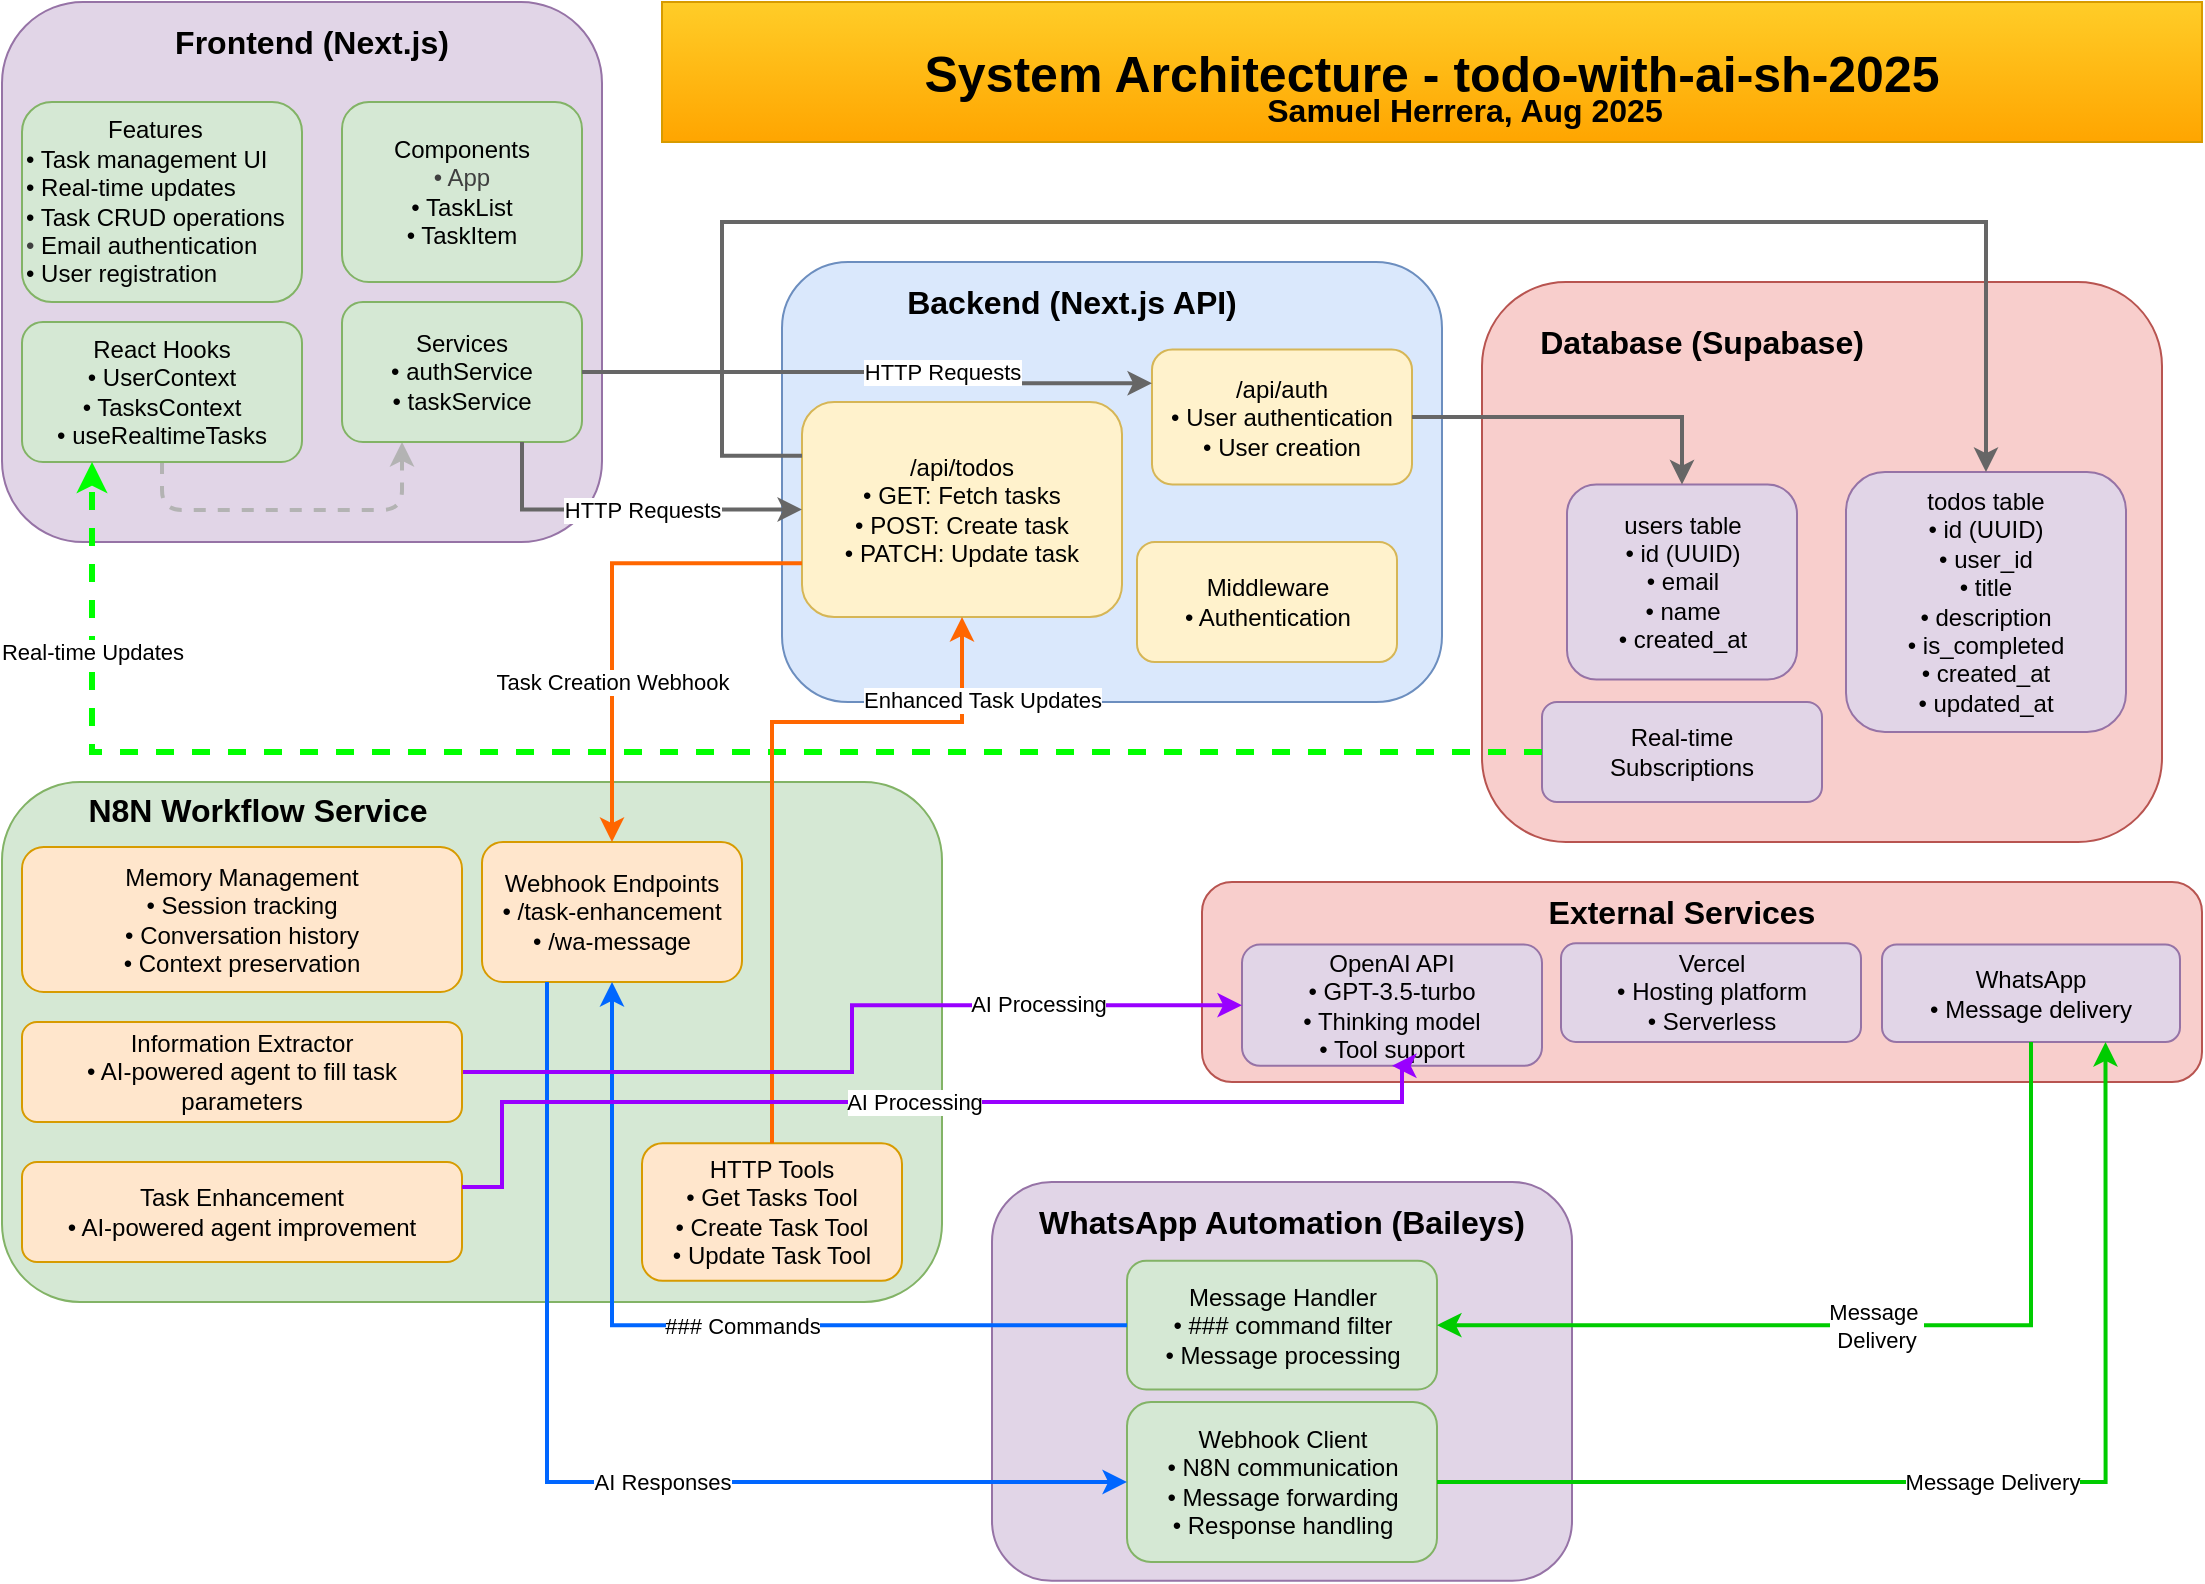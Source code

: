 <mxfile>
    <diagram name="Todo App Architecture" id="architecture">
        <mxGraphModel dx="1602" dy="866" grid="1" gridSize="10" guides="1" tooltips="1" connect="1" arrows="1" fold="1" page="1" pageScale="1" pageWidth="1169" pageHeight="827" math="0" shadow="0">
            <root>
                <mxCell id="0"/>
                <mxCell id="1" parent="0"/>
                <mxCell id="title" value="&lt;font style=&quot;font-size: 25px; line-height: 100%;&quot;&gt;System Architecture -&amp;nbsp;&lt;span style=&quot;color: rgb(0, 0, 0);&quot;&gt;todo-with-ai-sh-2025&lt;/span&gt;&lt;/font&gt;" style="text;html=1;strokeColor=#d79b00;fillColor=#ffcd28;align=center;verticalAlign=middle;whiteSpace=wrap;rounded=0;fontSize=28;fontStyle=1;gradientColor=#ffa500;" parent="1" vertex="1">
                    <mxGeometry x="380" y="20" width="770" height="70" as="geometry"/>
                </mxCell>
                <mxCell id="frontend-container" value="" style="rounded=1;whiteSpace=wrap;html=1;fillColor=#e1d5e7;strokeColor=#9673a6;fontSize=14;fontStyle=1;" parent="1" vertex="1">
                    <mxGeometry x="50" y="20" width="300" height="270" as="geometry"/>
                </mxCell>
                <mxCell id="frontend-title" value="Frontend (Next.js)" style="text;html=1;strokeColor=none;fillColor=none;align=center;verticalAlign=middle;whiteSpace=wrap;rounded=0;fontSize=16;fontStyle=1;" parent="1" vertex="1">
                    <mxGeometry x="120" y="30" width="170" height="20" as="geometry"/>
                </mxCell>
                <mxCell id="app-component" value="&lt;div style=&quot;text-align: center;&quot;&gt;&lt;span style=&quot;background-color: transparent;&quot;&gt;Features&lt;/span&gt;&lt;/div&gt;&lt;div&gt;• Task management UI&lt;br&gt;• Real-time updates&lt;br&gt;• Task CRUD operations&lt;br&gt;&lt;span style=&quot;color: rgb(63, 63, 63);&quot;&gt;•&amp;nbsp;&lt;/span&gt;&lt;span style=&quot;background-color: transparent;&quot;&gt;Email authentication&lt;/span&gt;&lt;/div&gt;&lt;div&gt;&lt;div&gt;&lt;span style=&quot;color: rgb(0, 0, 0);&quot;&gt;• User registration&lt;/span&gt;&lt;/div&gt;&lt;/div&gt;" style="rounded=1;whiteSpace=wrap;html=1;fillColor=#d5e8d4;strokeColor=#82b366;align=left;" parent="1" vertex="1">
                    <mxGeometry x="60" y="70" width="140" height="100" as="geometry"/>
                </mxCell>
                <mxCell id="task-components" value="Components&lt;br&gt;&lt;span style=&quot;color: rgb(63, 63, 63);&quot;&gt;• App&lt;/span&gt;&lt;br&gt;&lt;div&gt;• TaskList&lt;br&gt;• TaskItem&lt;/div&gt;" style="rounded=1;whiteSpace=wrap;html=1;fillColor=#d5e8d4;strokeColor=#82b366;" parent="1" vertex="1">
                    <mxGeometry x="220" y="70" width="120" height="90" as="geometry"/>
                </mxCell>
                <mxCell id="8" style="edgeStyle=none;html=1;exitX=0.5;exitY=1;exitDx=0;exitDy=0;entryX=0.25;entryY=1;entryDx=0;entryDy=0;dashed=1;strokeColor=#B3B3B3;strokeWidth=2;" parent="1" source="hooks" target="services" edge="1">
                    <mxGeometry relative="1" as="geometry">
                        <Array as="points">
                            <mxPoint x="130" y="274"/>
                            <mxPoint x="250" y="274"/>
                        </Array>
                    </mxGeometry>
                </mxCell>
                <mxCell id="hooks" value="React Hooks&#xa;• UserContext&#xa;• TasksContext&#xa;• useRealtimeTasks" style="rounded=1;whiteSpace=wrap;html=1;fillColor=#d5e8d4;strokeColor=#82b366;" parent="1" vertex="1">
                    <mxGeometry x="60" y="180" width="140" height="70" as="geometry"/>
                </mxCell>
                <mxCell id="backend-container" value="" style="rounded=1;whiteSpace=wrap;html=1;fillColor=#dae8fc;strokeColor=#6c8ebf;fontSize=14;fontStyle=1;" parent="1" vertex="1">
                    <mxGeometry x="440" y="150" width="330" height="220" as="geometry"/>
                </mxCell>
                <mxCell id="backend-title" value="Backend (Next.js API)" style="text;html=1;strokeColor=none;fillColor=none;align=center;verticalAlign=middle;whiteSpace=wrap;rounded=0;fontSize=16;fontStyle=1;" parent="1" vertex="1">
                    <mxGeometry x="500" y="160" width="170" height="20" as="geometry"/>
                </mxCell>
                <mxCell id="auth-api" value="/api/auth&#xa;• User authentication&#xa;• User creation" style="rounded=1;whiteSpace=wrap;html=1;fillColor=#fff2cc;strokeColor=#d6b656;" parent="1" vertex="1">
                    <mxGeometry x="625" y="193.75" width="130" height="67.5" as="geometry"/>
                </mxCell>
                <mxCell id="todos-api" value="/api/todos&#xa;• GET: Fetch tasks&#xa;• POST: Create task&#xa;• PATCH: Update task" style="rounded=1;whiteSpace=wrap;html=1;fillColor=#fff2cc;strokeColor=#d6b656;" parent="1" vertex="1">
                    <mxGeometry x="450" y="220" width="160" height="107.5" as="geometry"/>
                </mxCell>
                <mxCell id="services" value="Services&#xa;• authService&#xa;• taskService" style="rounded=1;whiteSpace=wrap;html=1;fillColor=#d5e8d4;strokeColor=#82b366;" parent="1" vertex="1">
                    <mxGeometry x="220" y="170" width="120" height="70" as="geometry"/>
                </mxCell>
                <mxCell id="middleware" value="Middleware&lt;br&gt;• Authentication" style="rounded=1;whiteSpace=wrap;html=1;fillColor=#fff2cc;strokeColor=#d6b656;" parent="1" vertex="1">
                    <mxGeometry x="617.5" y="290" width="130" height="60" as="geometry"/>
                </mxCell>
                <mxCell id="database-container" value="" style="rounded=1;whiteSpace=wrap;html=1;fillColor=#f8cecc;strokeColor=#b85450;fontSize=14;fontStyle=1;" parent="1" vertex="1">
                    <mxGeometry x="790" y="160" width="340" height="280" as="geometry"/>
                </mxCell>
                <mxCell id="database-title" value="Database (Supabase)" style="text;html=1;strokeColor=none;fillColor=none;align=center;verticalAlign=middle;whiteSpace=wrap;rounded=0;fontSize=16;fontStyle=1;" parent="1" vertex="1">
                    <mxGeometry x="800" y="180" width="200" height="20" as="geometry"/>
                </mxCell>
                <mxCell id="users-table" value="users table&#xa;• id (UUID)&#xa;• email&#xa;• name&#xa;• created_at" style="rounded=1;whiteSpace=wrap;html=1;fillColor=#e1d5e7;strokeColor=#9673a6;" parent="1" vertex="1">
                    <mxGeometry x="832.5" y="261.25" width="115" height="97.5" as="geometry"/>
                </mxCell>
                <mxCell id="todos-table" value="todos table&#xa;• id (UUID)&#xa;• user_id&#xa;• title&#xa;• description&#xa;• is_completed&#xa;• created_at&#xa;• updated_at" style="rounded=1;whiteSpace=wrap;html=1;fillColor=#e1d5e7;strokeColor=#9673a6;" parent="1" vertex="1">
                    <mxGeometry x="972" y="255" width="140" height="130" as="geometry"/>
                </mxCell>
                <mxCell id="realtime" value="Real-time&#xa;Subscriptions" style="rounded=1;whiteSpace=wrap;html=1;fillColor=#e1d5e7;strokeColor=#9673a6;" parent="1" vertex="1">
                    <mxGeometry x="820" y="370" width="140" height="50" as="geometry"/>
                </mxCell>
                <mxCell id="n8n-container" value="" style="rounded=1;whiteSpace=wrap;html=1;fillColor=#d5e8d4;strokeColor=#82b366;fontSize=14;fontStyle=1;" parent="1" vertex="1">
                    <mxGeometry x="50" y="410" width="470" height="260" as="geometry"/>
                </mxCell>
                <mxCell id="n8n-title" value="N8N Workflow Service" style="text;html=1;strokeColor=none;fillColor=none;align=center;verticalAlign=middle;whiteSpace=wrap;rounded=0;fontSize=16;fontStyle=1;" parent="1" vertex="1">
                    <mxGeometry x="83" y="414" width="190" height="20" as="geometry"/>
                </mxCell>
                <mxCell id="task-enhancement" value="Task Enhancement&lt;br&gt;• AI-powered agent improvement" style="rounded=1;whiteSpace=wrap;html=1;fillColor=#ffe6cc;strokeColor=#d79b00;" parent="1" vertex="1">
                    <mxGeometry x="60" y="600" width="220" height="50" as="geometry"/>
                </mxCell>
                <mxCell id="http-tools" value="HTTP Tools&#xa;• Get Tasks Tool&#xa;• Create Task Tool&#xa;• Update Task Tool" style="rounded=1;whiteSpace=wrap;html=1;fillColor=#ffe6cc;strokeColor=#d79b00;" parent="1" vertex="1">
                    <mxGeometry x="370" y="590.63" width="130" height="68.75" as="geometry"/>
                </mxCell>
                <mxCell id="memory" value="Memory Management&#xa;• Session tracking&#xa;• Conversation history&#xa;• Context preservation" style="rounded=1;whiteSpace=wrap;html=1;fillColor=#ffe6cc;strokeColor=#d79b00;" parent="1" vertex="1">
                    <mxGeometry x="60" y="442.5" width="220" height="72.5" as="geometry"/>
                </mxCell>
                <mxCell id="webhooks" value="Webhook Endpoints&#xa;• /task-enhancement&#xa;• /wa-message" style="rounded=1;whiteSpace=wrap;html=1;fillColor=#ffe6cc;strokeColor=#d79b00;" parent="1" vertex="1">
                    <mxGeometry x="290" y="440" width="130" height="70" as="geometry"/>
                </mxCell>
                <mxCell id="wa-container" value="" style="rounded=1;whiteSpace=wrap;html=1;fillColor=#e1d5e7;strokeColor=#9673a6;fontSize=14;fontStyle=1;" parent="1" vertex="1">
                    <mxGeometry x="545" y="610" width="290" height="199.37" as="geometry"/>
                </mxCell>
                <mxCell id="wa-title" value="WhatsApp Automation (Baileys)" style="text;html=1;strokeColor=none;fillColor=none;align=center;verticalAlign=middle;whiteSpace=wrap;rounded=0;fontSize=16;fontStyle=1;" parent="1" vertex="1">
                    <mxGeometry x="545" y="620" width="290" height="20" as="geometry"/>
                </mxCell>
                <mxCell id="message-handler" value="Message Handler&lt;br&gt;• ### command filter&lt;br&gt;• Message processing" style="rounded=1;whiteSpace=wrap;html=1;fillColor=#d5e8d4;strokeColor=#82b366;" parent="1" vertex="1">
                    <mxGeometry x="612.5" y="649.38" width="155" height="64.37" as="geometry"/>
                </mxCell>
                <mxCell id="webhook-service" value="Webhook Client&lt;br&gt;• N8N communication&lt;br&gt;• Message forwarding&lt;br&gt;• Response handling" style="rounded=1;whiteSpace=wrap;html=1;fillColor=#d5e8d4;strokeColor=#82b366;" parent="1" vertex="1">
                    <mxGeometry x="612.5" y="720" width="155" height="80" as="geometry"/>
                </mxCell>
                <mxCell id="external-container" value="" style="rounded=1;whiteSpace=wrap;html=1;fillColor=#f8cecc;strokeColor=#b85450;fontSize=14;fontStyle=1;" parent="1" vertex="1">
                    <mxGeometry x="650" y="460" width="500" height="100" as="geometry"/>
                </mxCell>
                <mxCell id="external-title" value="External Services" style="text;html=1;strokeColor=none;fillColor=none;align=center;verticalAlign=middle;whiteSpace=wrap;rounded=0;fontSize=16;fontStyle=1;" parent="1" vertex="1">
                    <mxGeometry x="785" y="465" width="210" height="20" as="geometry"/>
                </mxCell>
                <mxCell id="openai-external" value="OpenAI API&lt;br&gt;• GPT-3.5-turbo&lt;br&gt;• Thinking model&lt;div&gt;&lt;span style=&quot;color: rgb(0, 0, 0);&quot;&gt;• Tool support&lt;/span&gt;&lt;/div&gt;" style="rounded=1;whiteSpace=wrap;html=1;fillColor=#e1d5e7;strokeColor=#9673a6;" parent="1" vertex="1">
                    <mxGeometry x="670" y="491.26" width="150" height="60.63" as="geometry"/>
                </mxCell>
                <mxCell id="whatsapp-external" value="WhatsApp&lt;br&gt;• Message delivery" style="rounded=1;whiteSpace=wrap;html=1;fillColor=#e1d5e7;strokeColor=#9673a6;" parent="1" vertex="1">
                    <mxGeometry x="990" y="491.26" width="149" height="48.74" as="geometry"/>
                </mxCell>
                <mxCell id="vercel" value="Vercel&lt;br&gt;• Hosting platform&lt;br&gt;• Serverless" style="rounded=1;whiteSpace=wrap;html=1;fillColor=#e1d5e7;strokeColor=#9673a6;" parent="1" vertex="1">
                    <mxGeometry x="829.5" y="490.63" width="150" height="49.37" as="geometry"/>
                </mxCell>
                <mxCell id="arrow1" value="HTTP&amp;nbsp;&lt;span style=&quot;background-color: light-dark(#ffffff, var(--ge-dark-color, #121212));&quot;&gt;Requests&lt;/span&gt;" style="edgeStyle=orthogonalEdgeStyle;rounded=0;orthogonalLoop=1;jettySize=auto;html=1;strokeColor=#666666;strokeWidth=2;entryX=0;entryY=0.5;entryDx=0;entryDy=0;exitX=0.75;exitY=1;exitDx=0;exitDy=0;" parent="1" source="services" target="todos-api" edge="1">
                    <mxGeometry x="0.079" relative="1" as="geometry">
                        <Array as="points">
                            <mxPoint x="310" y="274"/>
                        </Array>
                        <mxPoint as="offset"/>
                    </mxGeometry>
                </mxCell>
                <mxCell id="arrow2" value="&lt;span style=&quot;color: rgb(0, 0, 0);&quot;&gt;HTTP&amp;nbsp;&lt;/span&gt;&lt;span style=&quot;background-color: light-dark(#ffffff, var(--ge-dark-color, #121212));&quot;&gt;Requests&lt;/span&gt;" style="edgeStyle=orthogonalEdgeStyle;rounded=0;orthogonalLoop=1;jettySize=auto;html=1;strokeColor=#666666;strokeWidth=2;entryX=0;entryY=0.25;entryDx=0;entryDy=0;exitX=1;exitY=0.5;exitDx=0;exitDy=0;" parent="1" source="services" target="auth-api" edge="1">
                    <mxGeometry x="0.277" y="6" relative="1" as="geometry">
                        <mxPoint x="360" y="120.029" as="sourcePoint"/>
                        <mxPoint as="offset"/>
                    </mxGeometry>
                </mxCell>
                <mxCell id="arrow3" value="" style="edgeStyle=orthogonalEdgeStyle;rounded=0;orthogonalLoop=1;jettySize=auto;html=1;strokeColor=#666666;strokeWidth=2;entryX=0.5;entryY=0;entryDx=0;entryDy=0;exitX=0;exitY=0.25;exitDx=0;exitDy=0;" parent="1" source="todos-api" target="todos-table" edge="1">
                    <mxGeometry relative="1" as="geometry">
                        <mxPoint x="480" y="240" as="sourcePoint"/>
                        <Array as="points">
                            <mxPoint x="410" y="247"/>
                            <mxPoint x="410" y="130"/>
                            <mxPoint x="1042" y="130"/>
                        </Array>
                    </mxGeometry>
                </mxCell>
                <mxCell id="arrow4" value="" style="edgeStyle=orthogonalEdgeStyle;rounded=0;orthogonalLoop=1;jettySize=auto;html=1;strokeColor=#666666;strokeWidth=2;entryX=0.5;entryY=0;entryDx=0;entryDy=0;" parent="1" source="auth-api" target="users-table" edge="1">
                    <mxGeometry x="-0.088" y="2" relative="1" as="geometry">
                        <mxPoint as="offset"/>
                    </mxGeometry>
                </mxCell>
                <mxCell id="arrow5" value="Real-time Updates" style="edgeStyle=orthogonalEdgeStyle;rounded=0;orthogonalLoop=1;jettySize=auto;html=1;strokeColor=#00ff00;strokeWidth=3;dashed=1;entryX=0.25;entryY=1;entryDx=0;entryDy=0;" parent="1" source="realtime" target="hooks" edge="1">
                    <mxGeometry x="0.782" relative="1" as="geometry">
                        <mxPoint as="offset"/>
                    </mxGeometry>
                </mxCell>
                <mxCell id="arrow6" value="Task Creation Webhook" style="edgeStyle=orthogonalEdgeStyle;rounded=0;orthogonalLoop=1;jettySize=auto;html=1;strokeColor=#ff6600;strokeWidth=2;exitX=0;exitY=0.75;exitDx=0;exitDy=0;" parent="1" source="todos-api" target="webhooks" edge="1">
                    <mxGeometry x="0.317" relative="1" as="geometry">
                        <mxPoint as="offset"/>
                    </mxGeometry>
                </mxCell>
                <mxCell id="arrow7" value="Enhanced Task Updates" style="edgeStyle=orthogonalEdgeStyle;rounded=0;orthogonalLoop=1;jettySize=auto;html=1;strokeColor=#ff6600;strokeWidth=2;entryX=0.5;entryY=1;entryDx=0;entryDy=0;exitX=0.5;exitY=0;exitDx=0;exitDy=0;" parent="1" source="http-tools" target="todos-api" edge="1">
                    <mxGeometry x="0.767" y="-10" relative="1" as="geometry">
                        <Array as="points">
                            <mxPoint x="435" y="380"/>
                            <mxPoint x="530" y="380"/>
                        </Array>
                        <mxPoint as="offset"/>
                    </mxGeometry>
                </mxCell>
                <mxCell id="arrow8" value="### Commands" style="edgeStyle=orthogonalEdgeStyle;rounded=0;orthogonalLoop=1;jettySize=auto;html=1;strokeColor=#0066ff;strokeWidth=2;" parent="1" source="message-handler" target="webhooks" edge="1">
                    <mxGeometry x="-0.103" relative="1" as="geometry">
                        <mxPoint as="offset"/>
                    </mxGeometry>
                </mxCell>
                <mxCell id="arrow9" value="AI Responses" style="edgeStyle=orthogonalEdgeStyle;rounded=0;orthogonalLoop=1;jettySize=auto;html=1;strokeColor=#0066ff;strokeWidth=2;exitX=0.25;exitY=1;exitDx=0;exitDy=0;entryX=0;entryY=0.5;entryDx=0;entryDy=0;" parent="1" source="webhooks" target="webhook-service" edge="1">
                    <mxGeometry x="0.139" relative="1" as="geometry">
                        <mxPoint as="offset"/>
                    </mxGeometry>
                </mxCell>
                <mxCell id="arrow10" value="AI Processing" style="edgeStyle=orthogonalEdgeStyle;rounded=0;orthogonalLoop=1;jettySize=auto;html=1;strokeColor=#9900ff;strokeWidth=2;exitX=1;exitY=0.5;exitDx=0;exitDy=0;entryX=0;entryY=0.5;entryDx=0;entryDy=0;exitPerimeter=0;" parent="1" source="3" target="openai-external" edge="1">
                    <mxGeometry x="0.517" y="1" relative="1" as="geometry">
                        <mxPoint x="560" y="572.5" as="sourcePoint"/>
                        <Array as="points"/>
                        <mxPoint as="offset"/>
                    </mxGeometry>
                </mxCell>
                <mxCell id="arrow11" value="Message&amp;nbsp;&lt;div&gt;Delivery&lt;/div&gt;" style="edgeStyle=orthogonalEdgeStyle;rounded=0;orthogonalLoop=1;jettySize=auto;html=1;strokeColor=#00cc00;strokeWidth=2;entryX=1;entryY=0.5;entryDx=0;entryDy=0;exitX=0.5;exitY=1;exitDx=0;exitDy=0;" parent="1" source="whatsapp-external" target="message-handler" edge="1">
                    <mxGeometry relative="1" as="geometry">
                        <mxPoint x="960" y="750" as="sourcePoint"/>
                    </mxGeometry>
                </mxCell>
                <mxCell id="3" value="Information Extractor&lt;br&gt;• AI-powered agent to fill task parameters" style="rounded=1;whiteSpace=wrap;html=1;fillColor=#ffe6cc;strokeColor=#d79b00;" parent="1" vertex="1">
                    <mxGeometry x="60" y="530" width="220" height="50" as="geometry"/>
                </mxCell>
                <mxCell id="7" value="AI Processing" style="edgeStyle=orthogonalEdgeStyle;rounded=0;orthogonalLoop=1;jettySize=auto;html=1;strokeColor=#9900ff;strokeWidth=2;exitX=1;exitY=0.25;exitDx=0;exitDy=0;entryX=0.5;entryY=1;entryDx=0;entryDy=0;" parent="1" source="task-enhancement" target="openai-external" edge="1">
                    <mxGeometry relative="1" as="geometry">
                        <mxPoint x="290" y="565" as="sourcePoint"/>
                        <mxPoint x="880" y="570" as="targetPoint"/>
                        <Array as="points">
                            <mxPoint x="300" y="612"/>
                            <mxPoint x="300" y="570"/>
                            <mxPoint x="750" y="570"/>
                            <mxPoint x="750" y="552"/>
                        </Array>
                    </mxGeometry>
                </mxCell>
                <mxCell id="11" value="Message D&lt;span style=&quot;background-color: light-dark(#ffffff, var(--ge-dark-color, #121212));&quot;&gt;elivery&lt;/span&gt;" style="edgeStyle=orthogonalEdgeStyle;rounded=0;orthogonalLoop=1;jettySize=auto;html=1;strokeColor=#00cc00;strokeWidth=2;exitX=1;exitY=0.5;exitDx=0;exitDy=0;entryX=0.75;entryY=1;entryDx=0;entryDy=0;" parent="1" source="webhook-service" target="whatsapp-external" edge="1">
                    <mxGeometry relative="1" as="geometry">
                        <mxPoint x="855.25" y="813" as="sourcePoint"/>
                        <mxPoint x="1064.25" y="780" as="targetPoint"/>
                    </mxGeometry>
                </mxCell>
                <mxCell id="13" value="Samuel Herrera, Aug 2025" style="text;html=1;strokeColor=none;fillColor=none;align=center;verticalAlign=middle;whiteSpace=wrap;rounded=0;fontSize=16;fontStyle=1;" parent="1" vertex="1">
                    <mxGeometry x="670" y="64" width="222.5" height="20" as="geometry"/>
                </mxCell>
            </root>
        </mxGraphModel>
    </diagram>
</mxfile>
